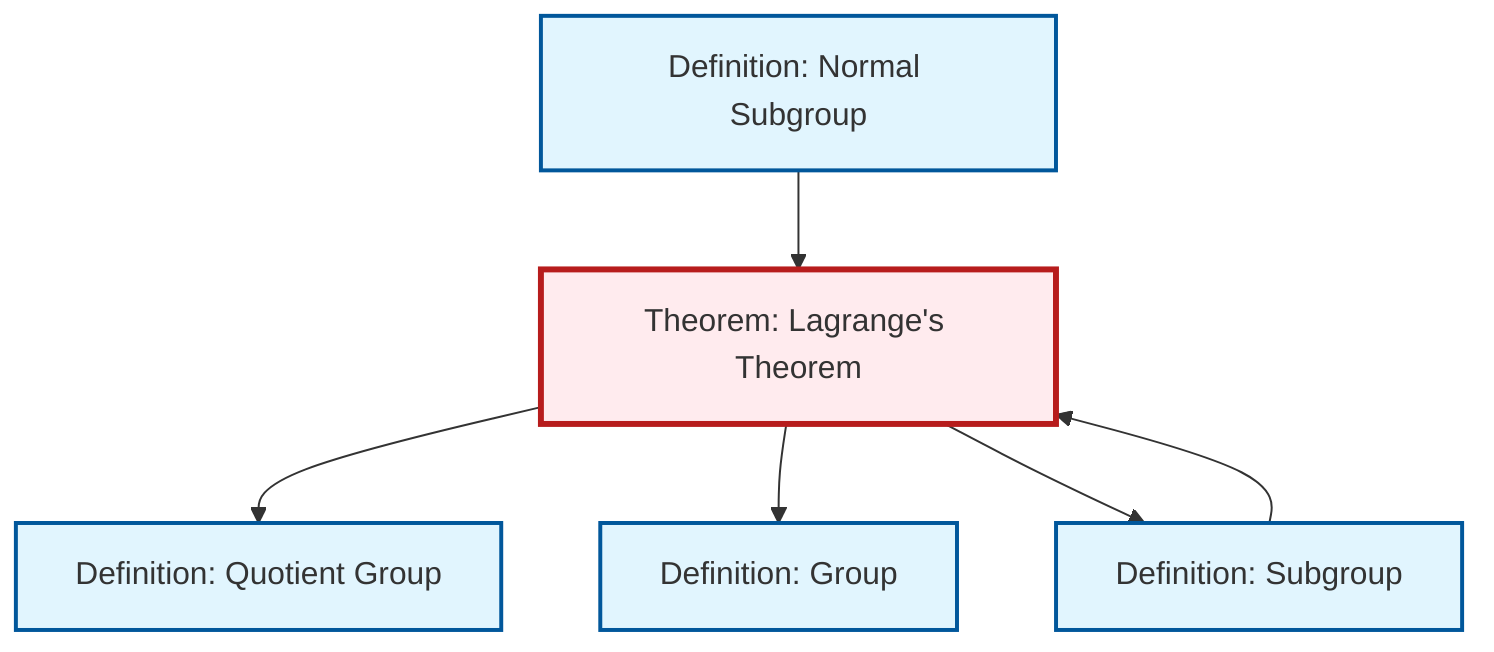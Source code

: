 graph TD
    classDef definition fill:#e1f5fe,stroke:#01579b,stroke-width:2px
    classDef theorem fill:#f3e5f5,stroke:#4a148c,stroke-width:2px
    classDef axiom fill:#fff3e0,stroke:#e65100,stroke-width:2px
    classDef example fill:#e8f5e9,stroke:#1b5e20,stroke-width:2px
    classDef current fill:#ffebee,stroke:#b71c1c,stroke-width:3px
    def-normal-subgroup["Definition: Normal Subgroup"]:::definition
    def-quotient-group["Definition: Quotient Group"]:::definition
    def-group["Definition: Group"]:::definition
    thm-lagrange["Theorem: Lagrange's Theorem"]:::theorem
    def-subgroup["Definition: Subgroup"]:::definition
    def-normal-subgroup --> thm-lagrange
    thm-lagrange --> def-quotient-group
    thm-lagrange --> def-group
    def-subgroup --> thm-lagrange
    thm-lagrange --> def-subgroup
    class thm-lagrange current